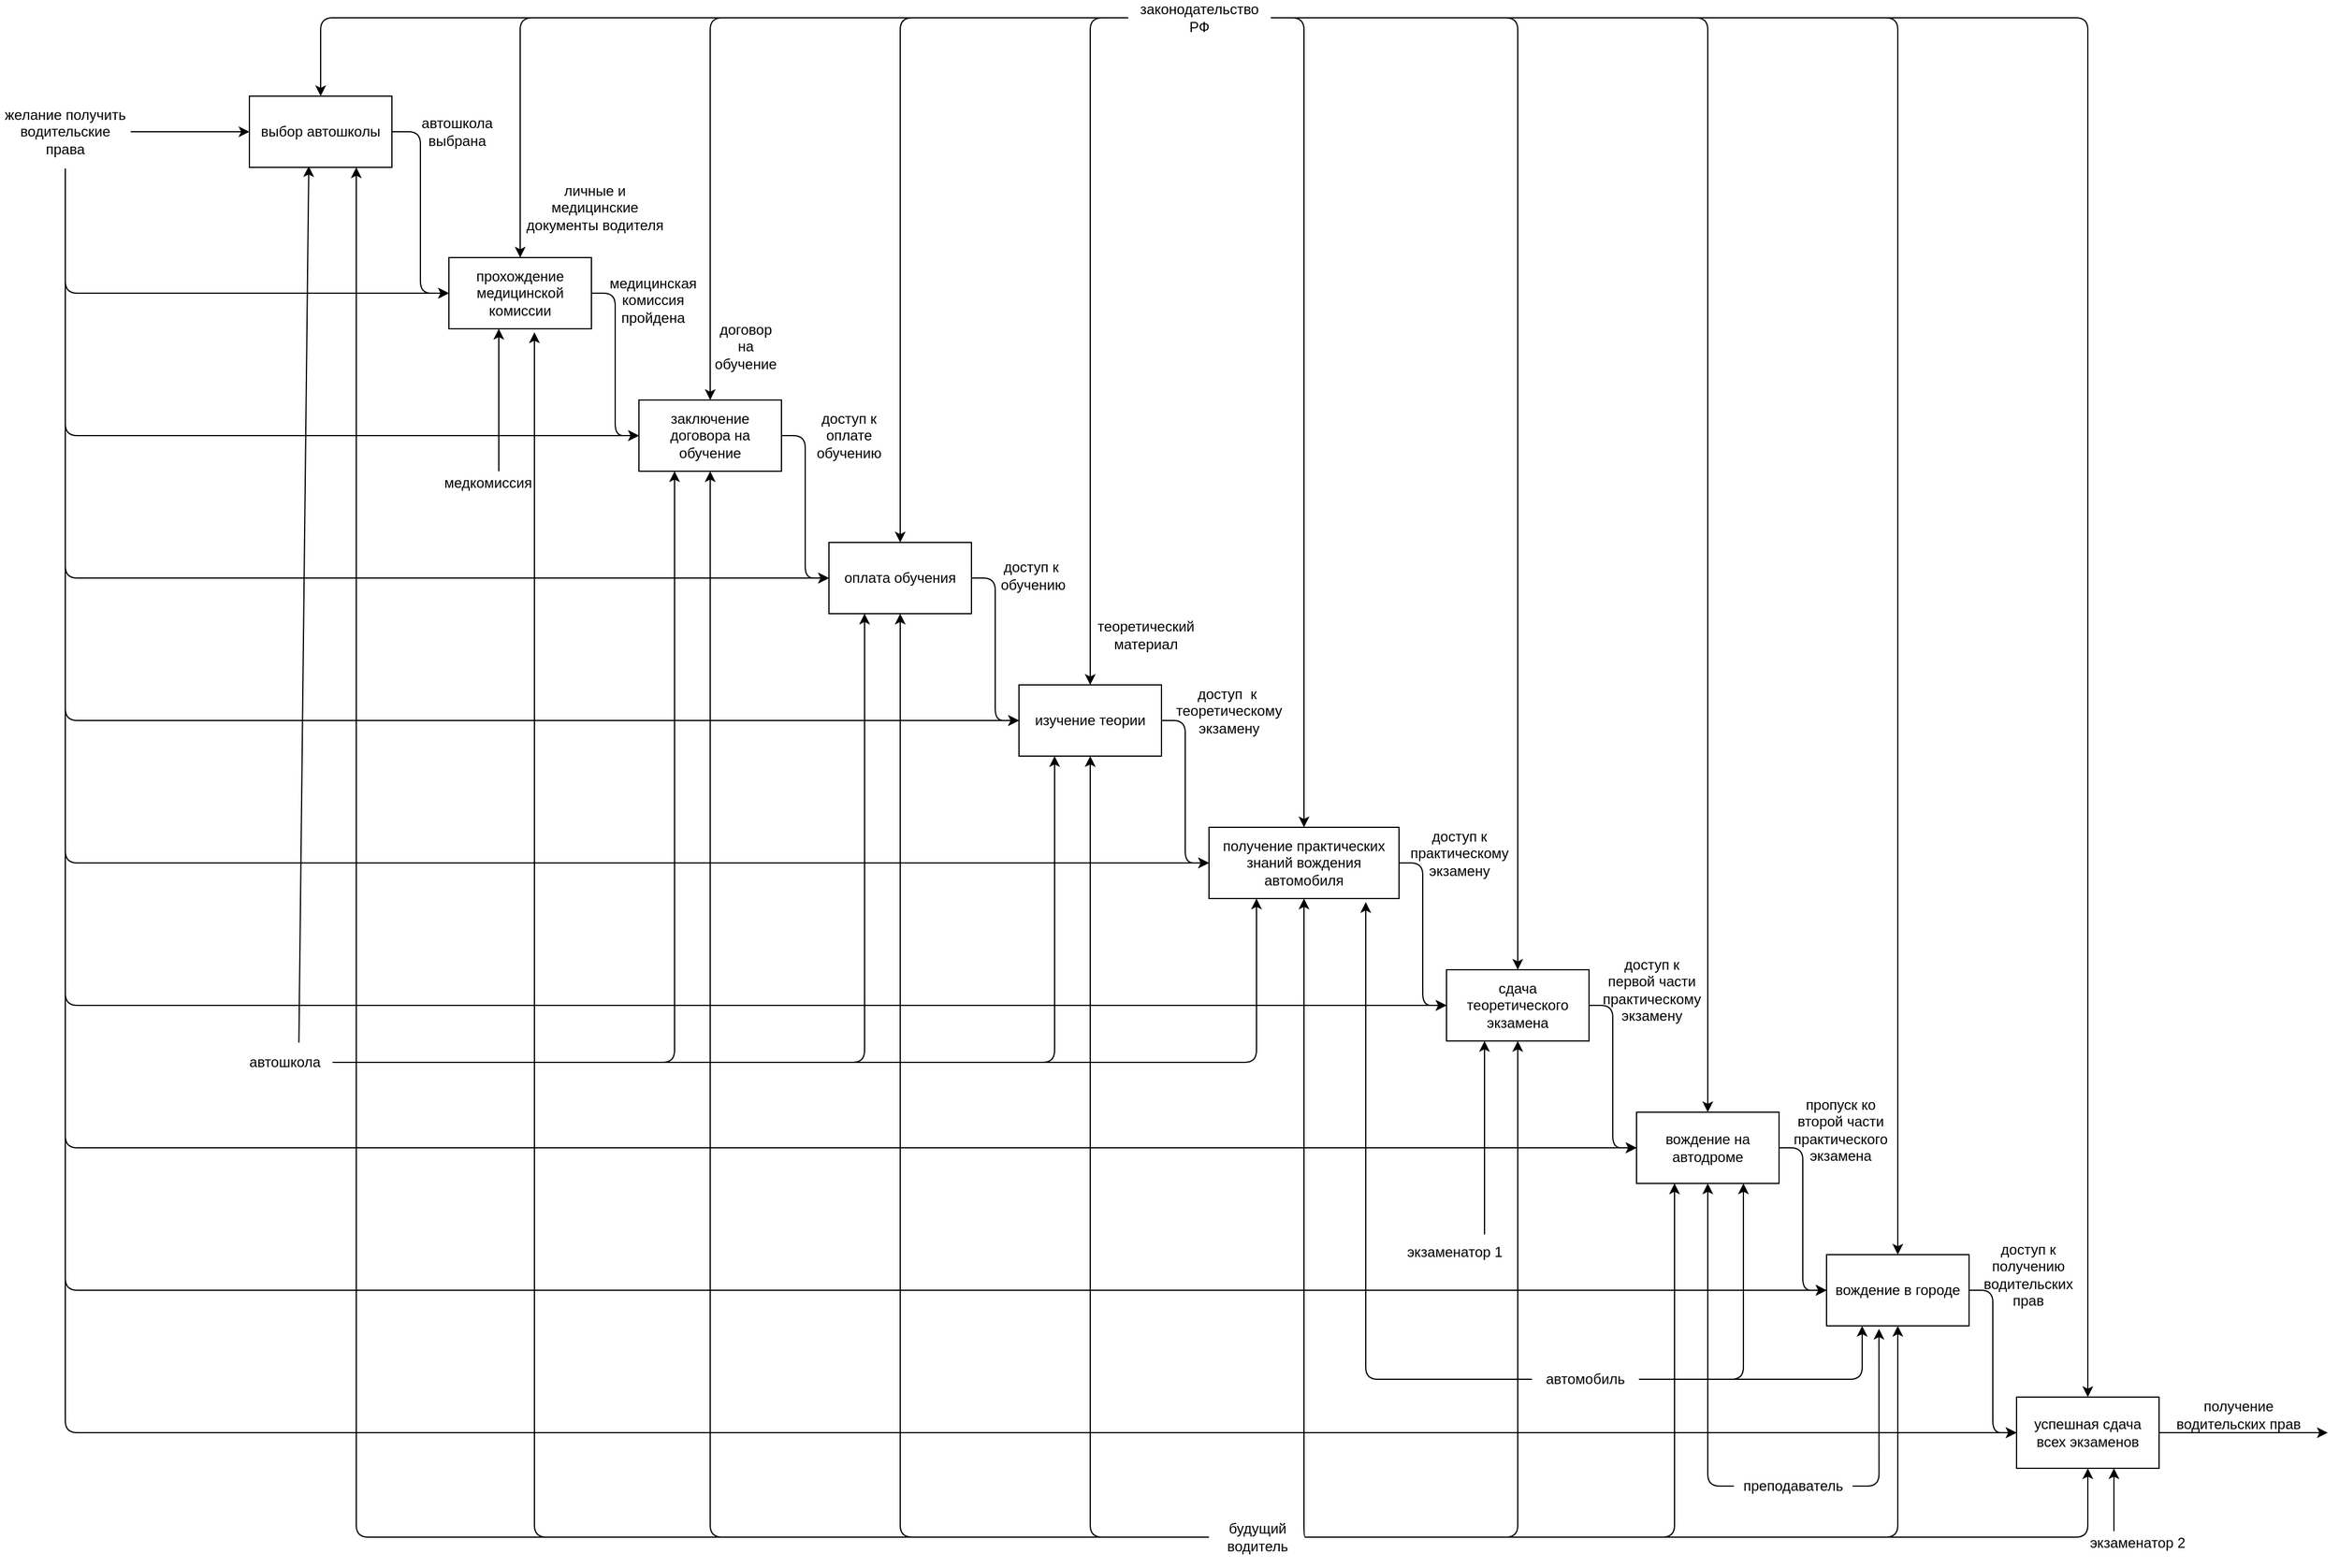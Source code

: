 <mxfile version="20.6.0" type="github"><diagram id="wGxwzatQ8uAeV2NncreI" name="Страница 1"><mxGraphModel dx="1839" dy="894" grid="1" gridSize="10" guides="1" tooltips="1" connect="1" arrows="1" fold="1" page="1" pageScale="1" pageWidth="2336" pageHeight="1654" math="0" shadow="0"><root><mxCell id="0"/><mxCell id="1" parent="0"/><mxCell id="-M9pGW6hz0EPRGQtZqNI-1" style="edgeStyle=orthogonalEdgeStyle;rounded=1;orthogonalLoop=1;jettySize=auto;html=1;exitX=1;exitY=0.5;exitDx=0;exitDy=0;entryX=0;entryY=0.5;entryDx=0;entryDy=0;" parent="1" source="CsNYFhUkG8Cu0Ky5N81m-1" target="CsNYFhUkG8Cu0Ky5N81m-8" edge="1"><mxGeometry relative="1" as="geometry"/></mxCell><mxCell id="CsNYFhUkG8Cu0Ky5N81m-1" value="выбор автошколы" style="rounded=0;whiteSpace=wrap;html=1;" parent="1" vertex="1"><mxGeometry x="360" y="241" width="120" height="60" as="geometry"/></mxCell><mxCell id="-M9pGW6hz0EPRGQtZqNI-13" style="edgeStyle=orthogonalEdgeStyle;rounded=1;orthogonalLoop=1;jettySize=auto;html=1;exitX=1;exitY=0.5;exitDx=0;exitDy=0;entryX=0;entryY=0.5;entryDx=0;entryDy=0;" parent="1" source="CsNYFhUkG8Cu0Ky5N81m-2" target="CsNYFhUkG8Cu0Ky5N81m-3" edge="1"><mxGeometry relative="1" as="geometry"/></mxCell><mxCell id="CsNYFhUkG8Cu0Ky5N81m-2" value="изучение теории" style="rounded=0;whiteSpace=wrap;html=1;" parent="1" vertex="1"><mxGeometry x="1008" y="737" width="120" height="60" as="geometry"/></mxCell><mxCell id="-M9pGW6hz0EPRGQtZqNI-14" style="edgeStyle=orthogonalEdgeStyle;rounded=1;orthogonalLoop=1;jettySize=auto;html=1;exitX=1;exitY=0.5;exitDx=0;exitDy=0;entryX=0;entryY=0.5;entryDx=0;entryDy=0;" parent="1" source="CsNYFhUkG8Cu0Ky5N81m-3" target="CsNYFhUkG8Cu0Ky5N81m-4" edge="1"><mxGeometry relative="1" as="geometry"/></mxCell><mxCell id="CsNYFhUkG8Cu0Ky5N81m-3" value="получение практических знаний вождения автомобиля" style="rounded=0;whiteSpace=wrap;html=1;" parent="1" vertex="1"><mxGeometry x="1168" y="857" width="160" height="60" as="geometry"/></mxCell><mxCell id="-M9pGW6hz0EPRGQtZqNI-15" style="edgeStyle=orthogonalEdgeStyle;rounded=1;orthogonalLoop=1;jettySize=auto;html=1;exitX=1;exitY=0.5;exitDx=0;exitDy=0;entryX=0;entryY=0.5;entryDx=0;entryDy=0;" parent="1" source="CsNYFhUkG8Cu0Ky5N81m-4" target="CsNYFhUkG8Cu0Ky5N81m-5" edge="1"><mxGeometry relative="1" as="geometry"/></mxCell><mxCell id="CsNYFhUkG8Cu0Ky5N81m-4" value="сдача теоретического экзамена" style="rounded=0;whiteSpace=wrap;html=1;" parent="1" vertex="1"><mxGeometry x="1368" y="977" width="120" height="60" as="geometry"/></mxCell><mxCell id="-M9pGW6hz0EPRGQtZqNI-16" style="edgeStyle=orthogonalEdgeStyle;rounded=1;orthogonalLoop=1;jettySize=auto;html=1;exitX=1;exitY=0.5;exitDx=0;exitDy=0;entryX=0;entryY=0.5;entryDx=0;entryDy=0;" parent="1" source="CsNYFhUkG8Cu0Ky5N81m-5" target="CsNYFhUkG8Cu0Ky5N81m-6" edge="1"><mxGeometry relative="1" as="geometry"/></mxCell><mxCell id="CsNYFhUkG8Cu0Ky5N81m-5" value="вождение на автодроме" style="rounded=0;whiteSpace=wrap;html=1;" parent="1" vertex="1"><mxGeometry x="1528" y="1097" width="120" height="60" as="geometry"/></mxCell><mxCell id="-M9pGW6hz0EPRGQtZqNI-17" style="edgeStyle=orthogonalEdgeStyle;rounded=1;orthogonalLoop=1;jettySize=auto;html=1;exitX=1;exitY=0.5;exitDx=0;exitDy=0;entryX=0;entryY=0.5;entryDx=0;entryDy=0;" parent="1" source="CsNYFhUkG8Cu0Ky5N81m-6" target="CsNYFhUkG8Cu0Ky5N81m-7" edge="1"><mxGeometry relative="1" as="geometry"/></mxCell><mxCell id="CsNYFhUkG8Cu0Ky5N81m-6" value="вождение в городе" style="rounded=0;whiteSpace=wrap;html=1;" parent="1" vertex="1"><mxGeometry x="1688" y="1217" width="120" height="60" as="geometry"/></mxCell><mxCell id="esGETkqWbEFxP0ManmH7-27" style="edgeStyle=orthogonalEdgeStyle;rounded=1;orthogonalLoop=1;jettySize=auto;html=1;exitX=1;exitY=0.5;exitDx=0;exitDy=0;" parent="1" source="CsNYFhUkG8Cu0Ky5N81m-7" edge="1"><mxGeometry relative="1" as="geometry"><mxPoint x="2110" y="1367" as="targetPoint"/></mxGeometry></mxCell><mxCell id="CsNYFhUkG8Cu0Ky5N81m-7" value="успешная сдача всех экзаменов" style="rounded=0;whiteSpace=wrap;html=1;" parent="1" vertex="1"><mxGeometry x="1848" y="1337" width="120" height="60" as="geometry"/></mxCell><mxCell id="-M9pGW6hz0EPRGQtZqNI-10" style="edgeStyle=orthogonalEdgeStyle;rounded=1;orthogonalLoop=1;jettySize=auto;html=1;exitX=1;exitY=0.5;exitDx=0;exitDy=0;entryX=0;entryY=0.5;entryDx=0;entryDy=0;" parent="1" source="CsNYFhUkG8Cu0Ky5N81m-8" target="CsNYFhUkG8Cu0Ky5N81m-10" edge="1"><mxGeometry relative="1" as="geometry"/></mxCell><mxCell id="CsNYFhUkG8Cu0Ky5N81m-8" value="прохождение медицинской комиссии" style="rounded=0;whiteSpace=wrap;html=1;" parent="1" vertex="1"><mxGeometry x="528" y="377" width="120" height="60" as="geometry"/></mxCell><mxCell id="-M9pGW6hz0EPRGQtZqNI-11" style="edgeStyle=orthogonalEdgeStyle;rounded=1;orthogonalLoop=1;jettySize=auto;html=1;exitX=1;exitY=0.5;exitDx=0;exitDy=0;entryX=0;entryY=0.5;entryDx=0;entryDy=0;" parent="1" source="CsNYFhUkG8Cu0Ky5N81m-10" target="CsNYFhUkG8Cu0Ky5N81m-11" edge="1"><mxGeometry relative="1" as="geometry"/></mxCell><mxCell id="CsNYFhUkG8Cu0Ky5N81m-10" value="заключение договора на обучение" style="rounded=0;whiteSpace=wrap;html=1;" parent="1" vertex="1"><mxGeometry x="688" y="497" width="120" height="60" as="geometry"/></mxCell><mxCell id="-M9pGW6hz0EPRGQtZqNI-12" style="edgeStyle=orthogonalEdgeStyle;rounded=1;orthogonalLoop=1;jettySize=auto;html=1;exitX=1;exitY=0.5;exitDx=0;exitDy=0;entryX=0;entryY=0.5;entryDx=0;entryDy=0;" parent="1" source="CsNYFhUkG8Cu0Ky5N81m-11" target="CsNYFhUkG8Cu0Ky5N81m-2" edge="1"><mxGeometry relative="1" as="geometry"/></mxCell><mxCell id="CsNYFhUkG8Cu0Ky5N81m-11" value="оплата обучения" style="rounded=0;whiteSpace=wrap;html=1;" parent="1" vertex="1"><mxGeometry x="848" y="617" width="120" height="60" as="geometry"/></mxCell><mxCell id="esGETkqWbEFxP0ManmH7-4" style="edgeStyle=orthogonalEdgeStyle;rounded=1;orthogonalLoop=1;jettySize=auto;html=1;exitX=1;exitY=0.5;exitDx=0;exitDy=0;entryX=0;entryY=0.5;entryDx=0;entryDy=0;" parent="1" source="esGETkqWbEFxP0ManmH7-3" target="CsNYFhUkG8Cu0Ky5N81m-1" edge="1"><mxGeometry relative="1" as="geometry"/></mxCell><mxCell id="esGETkqWbEFxP0ManmH7-6" style="edgeStyle=orthogonalEdgeStyle;rounded=1;orthogonalLoop=1;jettySize=auto;html=1;exitX=0.5;exitY=1;exitDx=0;exitDy=0;entryX=0;entryY=0.5;entryDx=0;entryDy=0;" parent="1" source="esGETkqWbEFxP0ManmH7-3" target="CsNYFhUkG8Cu0Ky5N81m-8" edge="1"><mxGeometry relative="1" as="geometry"/></mxCell><mxCell id="esGETkqWbEFxP0ManmH7-7" style="edgeStyle=orthogonalEdgeStyle;rounded=1;orthogonalLoop=1;jettySize=auto;html=1;exitX=0.5;exitY=1;exitDx=0;exitDy=0;entryX=0;entryY=0.5;entryDx=0;entryDy=0;" parent="1" source="esGETkqWbEFxP0ManmH7-3" target="CsNYFhUkG8Cu0Ky5N81m-10" edge="1"><mxGeometry relative="1" as="geometry"/></mxCell><mxCell id="esGETkqWbEFxP0ManmH7-8" style="edgeStyle=orthogonalEdgeStyle;rounded=1;orthogonalLoop=1;jettySize=auto;html=1;exitX=0.5;exitY=1;exitDx=0;exitDy=0;entryX=0;entryY=0.5;entryDx=0;entryDy=0;" parent="1" source="esGETkqWbEFxP0ManmH7-3" target="CsNYFhUkG8Cu0Ky5N81m-11" edge="1"><mxGeometry relative="1" as="geometry"/></mxCell><mxCell id="esGETkqWbEFxP0ManmH7-9" style="edgeStyle=orthogonalEdgeStyle;rounded=1;orthogonalLoop=1;jettySize=auto;html=1;exitX=0.5;exitY=1;exitDx=0;exitDy=0;entryX=0;entryY=0.5;entryDx=0;entryDy=0;" parent="1" source="esGETkqWbEFxP0ManmH7-3" target="CsNYFhUkG8Cu0Ky5N81m-2" edge="1"><mxGeometry relative="1" as="geometry"/></mxCell><mxCell id="esGETkqWbEFxP0ManmH7-10" style="edgeStyle=orthogonalEdgeStyle;rounded=1;orthogonalLoop=1;jettySize=auto;html=1;exitX=0.5;exitY=1;exitDx=0;exitDy=0;entryX=0;entryY=0.5;entryDx=0;entryDy=0;" parent="1" source="esGETkqWbEFxP0ManmH7-3" target="CsNYFhUkG8Cu0Ky5N81m-3" edge="1"><mxGeometry relative="1" as="geometry"/></mxCell><mxCell id="esGETkqWbEFxP0ManmH7-11" style="edgeStyle=orthogonalEdgeStyle;rounded=1;orthogonalLoop=1;jettySize=auto;html=1;exitX=0.5;exitY=1;exitDx=0;exitDy=0;entryX=0;entryY=0.5;entryDx=0;entryDy=0;" parent="1" source="esGETkqWbEFxP0ManmH7-3" target="CsNYFhUkG8Cu0Ky5N81m-4" edge="1"><mxGeometry relative="1" as="geometry"/></mxCell><mxCell id="esGETkqWbEFxP0ManmH7-12" style="edgeStyle=orthogonalEdgeStyle;rounded=1;orthogonalLoop=1;jettySize=auto;html=1;exitX=0.5;exitY=1;exitDx=0;exitDy=0;entryX=0;entryY=0.5;entryDx=0;entryDy=0;" parent="1" source="esGETkqWbEFxP0ManmH7-3" target="CsNYFhUkG8Cu0Ky5N81m-5" edge="1"><mxGeometry relative="1" as="geometry"/></mxCell><mxCell id="esGETkqWbEFxP0ManmH7-13" style="edgeStyle=orthogonalEdgeStyle;rounded=1;orthogonalLoop=1;jettySize=auto;html=1;exitX=0.5;exitY=1;exitDx=0;exitDy=0;entryX=0;entryY=0.5;entryDx=0;entryDy=0;" parent="1" source="esGETkqWbEFxP0ManmH7-3" target="CsNYFhUkG8Cu0Ky5N81m-6" edge="1"><mxGeometry relative="1" as="geometry"/></mxCell><mxCell id="esGETkqWbEFxP0ManmH7-14" style="edgeStyle=orthogonalEdgeStyle;rounded=1;orthogonalLoop=1;jettySize=auto;html=1;exitX=0.5;exitY=1;exitDx=0;exitDy=0;entryX=0;entryY=0.5;entryDx=0;entryDy=0;" parent="1" source="esGETkqWbEFxP0ManmH7-3" target="CsNYFhUkG8Cu0Ky5N81m-7" edge="1"><mxGeometry relative="1" as="geometry"/></mxCell><mxCell id="esGETkqWbEFxP0ManmH7-3" value="желание получить водительские права" style="text;html=1;strokeColor=none;fillColor=none;align=center;verticalAlign=middle;whiteSpace=wrap;rounded=0;" parent="1" vertex="1"><mxGeometry x="150" y="240" width="110" height="62" as="geometry"/></mxCell><mxCell id="esGETkqWbEFxP0ManmH7-16" style="edgeStyle=orthogonalEdgeStyle;rounded=1;orthogonalLoop=1;jettySize=auto;html=1;exitX=0;exitY=0.5;exitDx=0;exitDy=0;entryX=0.5;entryY=0;entryDx=0;entryDy=0;" parent="1" source="esGETkqWbEFxP0ManmH7-15" target="CsNYFhUkG8Cu0Ky5N81m-1" edge="1"><mxGeometry relative="1" as="geometry"/></mxCell><mxCell id="esGETkqWbEFxP0ManmH7-17" style="edgeStyle=orthogonalEdgeStyle;rounded=1;orthogonalLoop=1;jettySize=auto;html=1;exitX=0;exitY=0.5;exitDx=0;exitDy=0;entryX=0.5;entryY=0;entryDx=0;entryDy=0;" parent="1" source="esGETkqWbEFxP0ManmH7-15" target="CsNYFhUkG8Cu0Ky5N81m-8" edge="1"><mxGeometry relative="1" as="geometry"/></mxCell><mxCell id="esGETkqWbEFxP0ManmH7-18" style="edgeStyle=orthogonalEdgeStyle;rounded=1;orthogonalLoop=1;jettySize=auto;html=1;exitX=0;exitY=0.5;exitDx=0;exitDy=0;" parent="1" source="esGETkqWbEFxP0ManmH7-15" target="CsNYFhUkG8Cu0Ky5N81m-10" edge="1"><mxGeometry relative="1" as="geometry"/></mxCell><mxCell id="esGETkqWbEFxP0ManmH7-19" style="edgeStyle=orthogonalEdgeStyle;rounded=1;orthogonalLoop=1;jettySize=auto;html=1;exitX=0;exitY=0.5;exitDx=0;exitDy=0;entryX=0.5;entryY=0;entryDx=0;entryDy=0;" parent="1" source="esGETkqWbEFxP0ManmH7-15" target="CsNYFhUkG8Cu0Ky5N81m-11" edge="1"><mxGeometry relative="1" as="geometry"/></mxCell><mxCell id="esGETkqWbEFxP0ManmH7-20" style="edgeStyle=orthogonalEdgeStyle;rounded=1;orthogonalLoop=1;jettySize=auto;html=1;exitX=0;exitY=0.5;exitDx=0;exitDy=0;entryX=0.5;entryY=0;entryDx=0;entryDy=0;" parent="1" source="esGETkqWbEFxP0ManmH7-15" target="CsNYFhUkG8Cu0Ky5N81m-2" edge="1"><mxGeometry relative="1" as="geometry"/></mxCell><mxCell id="esGETkqWbEFxP0ManmH7-21" style="edgeStyle=orthogonalEdgeStyle;rounded=1;orthogonalLoop=1;jettySize=auto;html=1;exitX=1;exitY=0.5;exitDx=0;exitDy=0;" parent="1" source="esGETkqWbEFxP0ManmH7-15" target="CsNYFhUkG8Cu0Ky5N81m-3" edge="1"><mxGeometry relative="1" as="geometry"/></mxCell><mxCell id="esGETkqWbEFxP0ManmH7-22" style="edgeStyle=orthogonalEdgeStyle;rounded=1;orthogonalLoop=1;jettySize=auto;html=1;exitX=1;exitY=0.5;exitDx=0;exitDy=0;entryX=0.5;entryY=0;entryDx=0;entryDy=0;" parent="1" source="esGETkqWbEFxP0ManmH7-15" target="CsNYFhUkG8Cu0Ky5N81m-4" edge="1"><mxGeometry relative="1" as="geometry"/></mxCell><mxCell id="esGETkqWbEFxP0ManmH7-23" style="edgeStyle=orthogonalEdgeStyle;rounded=1;orthogonalLoop=1;jettySize=auto;html=1;exitX=1;exitY=0.5;exitDx=0;exitDy=0;entryX=0.5;entryY=0;entryDx=0;entryDy=0;" parent="1" source="esGETkqWbEFxP0ManmH7-15" target="CsNYFhUkG8Cu0Ky5N81m-5" edge="1"><mxGeometry relative="1" as="geometry"/></mxCell><mxCell id="esGETkqWbEFxP0ManmH7-24" style="edgeStyle=orthogonalEdgeStyle;rounded=1;orthogonalLoop=1;jettySize=auto;html=1;exitX=1;exitY=0.5;exitDx=0;exitDy=0;" parent="1" source="esGETkqWbEFxP0ManmH7-15" target="CsNYFhUkG8Cu0Ky5N81m-6" edge="1"><mxGeometry relative="1" as="geometry"/></mxCell><mxCell id="esGETkqWbEFxP0ManmH7-25" style="edgeStyle=orthogonalEdgeStyle;rounded=1;orthogonalLoop=1;jettySize=auto;html=1;exitX=1;exitY=0.5;exitDx=0;exitDy=0;" parent="1" source="esGETkqWbEFxP0ManmH7-15" target="CsNYFhUkG8Cu0Ky5N81m-7" edge="1"><mxGeometry relative="1" as="geometry"/></mxCell><mxCell id="esGETkqWbEFxP0ManmH7-15" value="законодательство РФ" style="text;html=1;strokeColor=none;fillColor=none;align=center;verticalAlign=middle;whiteSpace=wrap;rounded=0;" parent="1" vertex="1"><mxGeometry x="1100" y="160" width="120" height="30" as="geometry"/></mxCell><mxCell id="esGETkqWbEFxP0ManmH7-28" value="получение водительских прав" style="text;html=1;strokeColor=none;fillColor=none;align=center;verticalAlign=middle;whiteSpace=wrap;rounded=0;" parent="1" vertex="1"><mxGeometry x="1980" y="1337" width="110" height="30" as="geometry"/></mxCell><mxCell id="esGETkqWbEFxP0ManmH7-30" style="edgeStyle=orthogonalEdgeStyle;rounded=1;orthogonalLoop=1;jettySize=auto;html=1;exitX=1;exitY=0.5;exitDx=0;exitDy=0;" parent="1" source="esGETkqWbEFxP0ManmH7-29" target="CsNYFhUkG8Cu0Ky5N81m-6" edge="1"><mxGeometry relative="1" as="geometry"/></mxCell><mxCell id="esGETkqWbEFxP0ManmH7-31" style="edgeStyle=orthogonalEdgeStyle;rounded=1;orthogonalLoop=1;jettySize=auto;html=1;exitX=1;exitY=0.5;exitDx=0;exitDy=0;entryX=0.5;entryY=1;entryDx=0;entryDy=0;" parent="1" source="esGETkqWbEFxP0ManmH7-29" target="CsNYFhUkG8Cu0Ky5N81m-7" edge="1"><mxGeometry relative="1" as="geometry"/></mxCell><mxCell id="esGETkqWbEFxP0ManmH7-32" style="edgeStyle=orthogonalEdgeStyle;rounded=1;orthogonalLoop=1;jettySize=auto;html=1;exitX=1;exitY=0.5;exitDx=0;exitDy=0;" parent="1" source="esGETkqWbEFxP0ManmH7-29" target="CsNYFhUkG8Cu0Ky5N81m-5" edge="1"><mxGeometry relative="1" as="geometry"><Array as="points"><mxPoint x="1560" y="1455"/></Array></mxGeometry></mxCell><mxCell id="esGETkqWbEFxP0ManmH7-33" style="edgeStyle=orthogonalEdgeStyle;rounded=1;orthogonalLoop=1;jettySize=auto;html=1;exitX=1;exitY=0.5;exitDx=0;exitDy=0;" parent="1" source="esGETkqWbEFxP0ManmH7-29" target="CsNYFhUkG8Cu0Ky5N81m-4" edge="1"><mxGeometry relative="1" as="geometry"/></mxCell><mxCell id="esGETkqWbEFxP0ManmH7-34" style="edgeStyle=orthogonalEdgeStyle;rounded=1;orthogonalLoop=1;jettySize=auto;html=1;exitX=1;exitY=0.5;exitDx=0;exitDy=0;entryX=0.5;entryY=1;entryDx=0;entryDy=0;" parent="1" source="esGETkqWbEFxP0ManmH7-29" target="CsNYFhUkG8Cu0Ky5N81m-3" edge="1"><mxGeometry relative="1" as="geometry"><Array as="points"><mxPoint x="1248" y="1455"/></Array></mxGeometry></mxCell><mxCell id="esGETkqWbEFxP0ManmH7-35" style="edgeStyle=orthogonalEdgeStyle;rounded=1;orthogonalLoop=1;jettySize=auto;html=1;exitX=0;exitY=0.5;exitDx=0;exitDy=0;entryX=0.5;entryY=1;entryDx=0;entryDy=0;" parent="1" source="esGETkqWbEFxP0ManmH7-29" target="CsNYFhUkG8Cu0Ky5N81m-2" edge="1"><mxGeometry relative="1" as="geometry"/></mxCell><mxCell id="esGETkqWbEFxP0ManmH7-36" style="edgeStyle=orthogonalEdgeStyle;rounded=1;orthogonalLoop=1;jettySize=auto;html=1;exitX=0;exitY=0.5;exitDx=0;exitDy=0;" parent="1" source="esGETkqWbEFxP0ManmH7-29" target="CsNYFhUkG8Cu0Ky5N81m-11" edge="1"><mxGeometry relative="1" as="geometry"/></mxCell><mxCell id="esGETkqWbEFxP0ManmH7-37" style="edgeStyle=orthogonalEdgeStyle;rounded=1;orthogonalLoop=1;jettySize=auto;html=1;exitX=0;exitY=0.5;exitDx=0;exitDy=0;" parent="1" source="esGETkqWbEFxP0ManmH7-29" target="CsNYFhUkG8Cu0Ky5N81m-10" edge="1"><mxGeometry relative="1" as="geometry"/></mxCell><mxCell id="esGETkqWbEFxP0ManmH7-38" style="edgeStyle=orthogonalEdgeStyle;rounded=1;orthogonalLoop=1;jettySize=auto;html=1;exitX=0;exitY=0.5;exitDx=0;exitDy=0;" parent="1" source="esGETkqWbEFxP0ManmH7-29" edge="1"><mxGeometry relative="1" as="geometry"><mxPoint x="600" y="440" as="targetPoint"/><Array as="points"><mxPoint x="600" y="1455"/></Array></mxGeometry></mxCell><mxCell id="esGETkqWbEFxP0ManmH7-41" style="edgeStyle=orthogonalEdgeStyle;rounded=1;orthogonalLoop=1;jettySize=auto;html=1;exitX=0;exitY=0.5;exitDx=0;exitDy=0;" parent="1" source="esGETkqWbEFxP0ManmH7-29" target="CsNYFhUkG8Cu0Ky5N81m-1" edge="1"><mxGeometry relative="1" as="geometry"><Array as="points"><mxPoint x="450" y="1455"/></Array></mxGeometry></mxCell><mxCell id="esGETkqWbEFxP0ManmH7-29" value="будущий водитель" style="text;html=1;strokeColor=none;fillColor=none;align=center;verticalAlign=middle;whiteSpace=wrap;rounded=0;" parent="1" vertex="1"><mxGeometry x="1168" y="1440" width="82" height="30" as="geometry"/></mxCell><mxCell id="esGETkqWbEFxP0ManmH7-44" value="" style="endArrow=classic;html=1;rounded=1;" parent="1" edge="1"><mxGeometry width="50" height="50" relative="1" as="geometry"><mxPoint x="1400" y="1200" as="sourcePoint"/><mxPoint x="1400" y="1037" as="targetPoint"/></mxGeometry></mxCell><mxCell id="esGETkqWbEFxP0ManmH7-45" value="экзаменатор 1" style="text;html=1;strokeColor=none;fillColor=none;align=center;verticalAlign=middle;whiteSpace=wrap;rounded=0;" parent="1" vertex="1"><mxGeometry x="1330" y="1200" width="90" height="30" as="geometry"/></mxCell><mxCell id="esGETkqWbEFxP0ManmH7-46" value="" style="endArrow=classic;html=1;rounded=1;" parent="1" edge="1"><mxGeometry width="50" height="50" relative="1" as="geometry"><mxPoint x="1930" y="1450" as="sourcePoint"/><mxPoint x="1930" y="1397" as="targetPoint"/></mxGeometry></mxCell><mxCell id="esGETkqWbEFxP0ManmH7-47" value="экзаменатор 2" style="text;html=1;strokeColor=none;fillColor=none;align=center;verticalAlign=middle;whiteSpace=wrap;rounded=0;" parent="1" vertex="1"><mxGeometry x="1900" y="1440" width="100" height="40" as="geometry"/></mxCell><mxCell id="esGETkqWbEFxP0ManmH7-53" style="edgeStyle=orthogonalEdgeStyle;rounded=1;orthogonalLoop=1;jettySize=auto;html=1;exitX=1;exitY=0.5;exitDx=0;exitDy=0;entryX=0.368;entryY=1.041;entryDx=0;entryDy=0;entryPerimeter=0;" parent="1" source="esGETkqWbEFxP0ManmH7-48" target="CsNYFhUkG8Cu0Ky5N81m-6" edge="1"><mxGeometry relative="1" as="geometry"/></mxCell><mxCell id="esGETkqWbEFxP0ManmH7-56" style="edgeStyle=orthogonalEdgeStyle;rounded=1;orthogonalLoop=1;jettySize=auto;html=1;exitX=0;exitY=0.5;exitDx=0;exitDy=0;entryX=0.5;entryY=1;entryDx=0;entryDy=0;" parent="1" source="esGETkqWbEFxP0ManmH7-48" target="CsNYFhUkG8Cu0Ky5N81m-5" edge="1"><mxGeometry relative="1" as="geometry"/></mxCell><mxCell id="esGETkqWbEFxP0ManmH7-48" value="преподаватель" style="text;html=1;strokeColor=none;fillColor=none;align=center;verticalAlign=middle;whiteSpace=wrap;rounded=0;" parent="1" vertex="1"><mxGeometry x="1610" y="1397" width="100" height="30" as="geometry"/></mxCell><mxCell id="esGETkqWbEFxP0ManmH7-57" value="" style="endArrow=classic;html=1;rounded=1;exitX=0.646;exitY=-0.055;exitDx=0;exitDy=0;exitPerimeter=0;" parent="1" source="esGETkqWbEFxP0ManmH7-58" edge="1"><mxGeometry width="50" height="50" relative="1" as="geometry"><mxPoint x="410" y="440" as="sourcePoint"/><mxPoint x="410" y="300" as="targetPoint"/></mxGeometry></mxCell><mxCell id="esGETkqWbEFxP0ManmH7-63" style="edgeStyle=orthogonalEdgeStyle;rounded=1;orthogonalLoop=1;jettySize=auto;html=1;exitX=1;exitY=0.5;exitDx=0;exitDy=0;entryX=0.25;entryY=1;entryDx=0;entryDy=0;" parent="1" source="esGETkqWbEFxP0ManmH7-58" target="CsNYFhUkG8Cu0Ky5N81m-10" edge="1"><mxGeometry relative="1" as="geometry"/></mxCell><mxCell id="esGETkqWbEFxP0ManmH7-64" style="edgeStyle=orthogonalEdgeStyle;rounded=1;orthogonalLoop=1;jettySize=auto;html=1;exitX=1;exitY=0.5;exitDx=0;exitDy=0;entryX=0.25;entryY=1;entryDx=0;entryDy=0;" parent="1" source="esGETkqWbEFxP0ManmH7-58" target="CsNYFhUkG8Cu0Ky5N81m-11" edge="1"><mxGeometry relative="1" as="geometry"/></mxCell><mxCell id="esGETkqWbEFxP0ManmH7-65" style="edgeStyle=orthogonalEdgeStyle;rounded=1;orthogonalLoop=1;jettySize=auto;html=1;exitX=1;exitY=0.5;exitDx=0;exitDy=0;entryX=0.25;entryY=1;entryDx=0;entryDy=0;" parent="1" source="esGETkqWbEFxP0ManmH7-58" target="CsNYFhUkG8Cu0Ky5N81m-2" edge="1"><mxGeometry relative="1" as="geometry"/></mxCell><mxCell id="esGETkqWbEFxP0ManmH7-66" style="edgeStyle=orthogonalEdgeStyle;rounded=1;orthogonalLoop=1;jettySize=auto;html=1;exitX=1;exitY=0.5;exitDx=0;exitDy=0;entryX=0.25;entryY=1;entryDx=0;entryDy=0;" parent="1" source="esGETkqWbEFxP0ManmH7-58" target="CsNYFhUkG8Cu0Ky5N81m-3" edge="1"><mxGeometry relative="1" as="geometry"/></mxCell><mxCell id="esGETkqWbEFxP0ManmH7-58" value="автошкола" style="text;html=1;strokeColor=none;fillColor=none;align=center;verticalAlign=middle;whiteSpace=wrap;rounded=0;" parent="1" vertex="1"><mxGeometry x="350" y="1040" width="80" height="30" as="geometry"/></mxCell><mxCell id="esGETkqWbEFxP0ManmH7-59" value="" style="endArrow=classic;html=1;rounded=1;" parent="1" edge="1"><mxGeometry width="50" height="50" relative="1" as="geometry"><mxPoint x="570" y="557" as="sourcePoint"/><mxPoint x="570" y="437" as="targetPoint"/><Array as="points"><mxPoint x="570" y="487"/></Array></mxGeometry></mxCell><mxCell id="esGETkqWbEFxP0ManmH7-60" value="медкомиссия" style="text;html=1;strokeColor=none;fillColor=none;align=center;verticalAlign=middle;whiteSpace=wrap;rounded=0;" parent="1" vertex="1"><mxGeometry x="531" y="552" width="60" height="30" as="geometry"/></mxCell><mxCell id="esGETkqWbEFxP0ManmH7-67" value="личные и медицинские документы водителя" style="text;html=1;strokeColor=none;fillColor=none;align=center;verticalAlign=middle;whiteSpace=wrap;rounded=0;" parent="1" vertex="1"><mxGeometry x="591" y="310" width="120" height="50" as="geometry"/></mxCell><mxCell id="esGETkqWbEFxP0ManmH7-68" value="договор на обучение" style="text;html=1;strokeColor=none;fillColor=none;align=center;verticalAlign=middle;whiteSpace=wrap;rounded=0;" parent="1" vertex="1"><mxGeometry x="748" y="437" width="60" height="30" as="geometry"/></mxCell><mxCell id="esGETkqWbEFxP0ManmH7-70" value="теоретический материал" style="text;html=1;strokeColor=none;fillColor=none;align=center;verticalAlign=middle;whiteSpace=wrap;rounded=0;" parent="1" vertex="1"><mxGeometry x="1080" y="680" width="70" height="30" as="geometry"/></mxCell><mxCell id="esGETkqWbEFxP0ManmH7-72" style="edgeStyle=orthogonalEdgeStyle;rounded=1;orthogonalLoop=1;jettySize=auto;html=1;exitX=1;exitY=0.5;exitDx=0;exitDy=0;entryX=0.25;entryY=1;entryDx=0;entryDy=0;" parent="1" source="esGETkqWbEFxP0ManmH7-71" target="CsNYFhUkG8Cu0Ky5N81m-6" edge="1"><mxGeometry relative="1" as="geometry"/></mxCell><mxCell id="esGETkqWbEFxP0ManmH7-73" style="edgeStyle=orthogonalEdgeStyle;rounded=1;orthogonalLoop=1;jettySize=auto;html=1;exitX=1;exitY=0.5;exitDx=0;exitDy=0;entryX=0.75;entryY=1;entryDx=0;entryDy=0;" parent="1" source="esGETkqWbEFxP0ManmH7-71" target="CsNYFhUkG8Cu0Ky5N81m-5" edge="1"><mxGeometry relative="1" as="geometry"/></mxCell><mxCell id="esGETkqWbEFxP0ManmH7-74" style="edgeStyle=orthogonalEdgeStyle;rounded=1;orthogonalLoop=1;jettySize=auto;html=1;exitX=0;exitY=0.5;exitDx=0;exitDy=0;entryX=0.825;entryY=1.05;entryDx=0;entryDy=0;entryPerimeter=0;" parent="1" source="esGETkqWbEFxP0ManmH7-71" target="CsNYFhUkG8Cu0Ky5N81m-3" edge="1"><mxGeometry relative="1" as="geometry"/></mxCell><mxCell id="esGETkqWbEFxP0ManmH7-71" value="автомобиль" style="text;html=1;strokeColor=none;fillColor=none;align=center;verticalAlign=middle;whiteSpace=wrap;rounded=0;" parent="1" vertex="1"><mxGeometry x="1440" y="1307" width="90" height="30" as="geometry"/></mxCell><mxCell id="uZBEHqGv6_M0bGuHqWAH-2" value="&lt;font style=&quot;vertical-align: inherit;&quot;&gt;&lt;font style=&quot;vertical-align: inherit;&quot;&gt;автошкола выбрана&lt;/font&gt;&lt;/font&gt;" style="text;html=1;strokeColor=none;fillColor=none;align=center;verticalAlign=middle;whiteSpace=wrap;rounded=0;" vertex="1" parent="1"><mxGeometry x="500" y="249" width="70" height="44" as="geometry"/></mxCell><mxCell id="uZBEHqGv6_M0bGuHqWAH-3" value="&lt;font style=&quot;vertical-align: inherit;&quot;&gt;&lt;font style=&quot;vertical-align: inherit;&quot;&gt;&lt;font style=&quot;vertical-align: inherit;&quot;&gt;&lt;font style=&quot;vertical-align: inherit;&quot;&gt;медицинская комиссия пройдена&lt;/font&gt;&lt;/font&gt;&lt;/font&gt;&lt;/font&gt;" style="text;html=1;strokeColor=none;fillColor=none;align=center;verticalAlign=middle;whiteSpace=wrap;rounded=0;" vertex="1" parent="1"><mxGeometry x="650" y="389" width="100" height="48" as="geometry"/></mxCell><mxCell id="uZBEHqGv6_M0bGuHqWAH-6" value="&lt;font style=&quot;vertical-align: inherit;&quot;&gt;&lt;font style=&quot;vertical-align: inherit;&quot;&gt;&lt;font style=&quot;vertical-align: inherit;&quot;&gt;&lt;font style=&quot;vertical-align: inherit;&quot;&gt;доступ к оплате обучению&lt;/font&gt;&lt;/font&gt;&lt;/font&gt;&lt;/font&gt;" style="text;html=1;strokeColor=none;fillColor=none;align=center;verticalAlign=middle;whiteSpace=wrap;rounded=0;" vertex="1" parent="1"><mxGeometry x="830" y="503" width="70" height="48" as="geometry"/></mxCell><mxCell id="uZBEHqGv6_M0bGuHqWAH-7" value="&lt;font style=&quot;vertical-align: inherit;&quot;&gt;&lt;font style=&quot;vertical-align: inherit;&quot;&gt;&lt;font style=&quot;vertical-align: inherit;&quot;&gt;&lt;font style=&quot;vertical-align: inherit;&quot;&gt;доступ к&amp;nbsp; обучению&lt;/font&gt;&lt;/font&gt;&lt;/font&gt;&lt;/font&gt;" style="text;html=1;strokeColor=none;fillColor=none;align=center;verticalAlign=middle;whiteSpace=wrap;rounded=0;" vertex="1" parent="1"><mxGeometry x="990" y="630" width="60" height="30" as="geometry"/></mxCell><mxCell id="uZBEHqGv6_M0bGuHqWAH-8" value="&lt;font style=&quot;vertical-align: inherit;&quot;&gt;&lt;font style=&quot;vertical-align: inherit;&quot;&gt;доступ&amp;nbsp; к&amp;nbsp; теоретическому экзамену&lt;/font&gt;&lt;/font&gt;" style="text;html=1;strokeColor=none;fillColor=none;align=center;verticalAlign=middle;whiteSpace=wrap;rounded=0;" vertex="1" parent="1"><mxGeometry x="1140" y="730" width="90" height="58" as="geometry"/></mxCell><mxCell id="uZBEHqGv6_M0bGuHqWAH-9" value="&lt;font style=&quot;vertical-align: inherit;&quot;&gt;&lt;font style=&quot;vertical-align: inherit;&quot;&gt;&lt;font style=&quot;vertical-align: inherit;&quot;&gt;&lt;font style=&quot;vertical-align: inherit;&quot;&gt;доступ к практическому экзамену&lt;/font&gt;&lt;/font&gt;&lt;/font&gt;&lt;/font&gt;" style="text;html=1;strokeColor=none;fillColor=none;align=center;verticalAlign=middle;whiteSpace=wrap;rounded=0;" vertex="1" parent="1"><mxGeometry x="1334" y="850" width="90" height="58" as="geometry"/></mxCell><mxCell id="uZBEHqGv6_M0bGuHqWAH-10" value="&lt;font style=&quot;vertical-align: inherit;&quot;&gt;&lt;font style=&quot;vertical-align: inherit;&quot;&gt;&lt;font style=&quot;vertical-align: inherit;&quot;&gt;&lt;font style=&quot;vertical-align: inherit;&quot;&gt;&lt;font style=&quot;vertical-align: inherit;&quot;&gt;&lt;font style=&quot;vertical-align: inherit;&quot;&gt;&lt;font style=&quot;vertical-align: inherit;&quot;&gt;&lt;font style=&quot;vertical-align: inherit;&quot;&gt;доступ к первой части практическому экзамену&lt;/font&gt;&lt;/font&gt;&lt;/font&gt;&lt;/font&gt;&lt;/font&gt;&lt;/font&gt;&lt;/font&gt;&lt;/font&gt;" style="text;html=1;strokeColor=none;fillColor=none;align=center;verticalAlign=middle;whiteSpace=wrap;rounded=0;" vertex="1" parent="1"><mxGeometry x="1496" y="965" width="90" height="58" as="geometry"/></mxCell><mxCell id="uZBEHqGv6_M0bGuHqWAH-11" value="&lt;font style=&quot;vertical-align: inherit;&quot;&gt;&lt;font style=&quot;vertical-align: inherit;&quot;&gt;&lt;font style=&quot;vertical-align: inherit;&quot;&gt;&lt;font style=&quot;vertical-align: inherit;&quot;&gt;&lt;font style=&quot;vertical-align: inherit;&quot;&gt;&lt;font style=&quot;vertical-align: inherit;&quot;&gt;&lt;font style=&quot;vertical-align: inherit;&quot;&gt;&lt;font style=&quot;vertical-align: inherit;&quot;&gt;пропуск ко второй части практического экзамена&lt;/font&gt;&lt;/font&gt;&lt;/font&gt;&lt;/font&gt;&lt;/font&gt;&lt;/font&gt;&lt;/font&gt;&lt;/font&gt;" style="text;html=1;strokeColor=none;fillColor=none;align=center;verticalAlign=middle;whiteSpace=wrap;rounded=0;" vertex="1" parent="1"><mxGeometry x="1655" y="1083" width="90" height="58" as="geometry"/></mxCell><mxCell id="uZBEHqGv6_M0bGuHqWAH-12" value="&lt;font style=&quot;vertical-align: inherit;&quot;&gt;&lt;font style=&quot;vertical-align: inherit;&quot;&gt;&lt;font style=&quot;vertical-align: inherit;&quot;&gt;&lt;font style=&quot;vertical-align: inherit;&quot;&gt;&lt;font style=&quot;vertical-align: inherit;&quot;&gt;&lt;font style=&quot;vertical-align: inherit;&quot;&gt;&lt;font style=&quot;vertical-align: inherit;&quot;&gt;&lt;font style=&quot;vertical-align: inherit;&quot;&gt;&lt;font style=&quot;vertical-align: inherit;&quot;&gt;&lt;font style=&quot;vertical-align: inherit;&quot;&gt;доступ к получению водительских прав&lt;/font&gt;&lt;/font&gt;&lt;/font&gt;&lt;/font&gt;&lt;/font&gt;&lt;/font&gt;&lt;/font&gt;&lt;/font&gt;&lt;/font&gt;&lt;/font&gt;" style="text;html=1;strokeColor=none;fillColor=none;align=center;verticalAlign=middle;whiteSpace=wrap;rounded=0;" vertex="1" parent="1"><mxGeometry x="1813" y="1205" width="90" height="58" as="geometry"/></mxCell></root></mxGraphModel></diagram></mxfile>